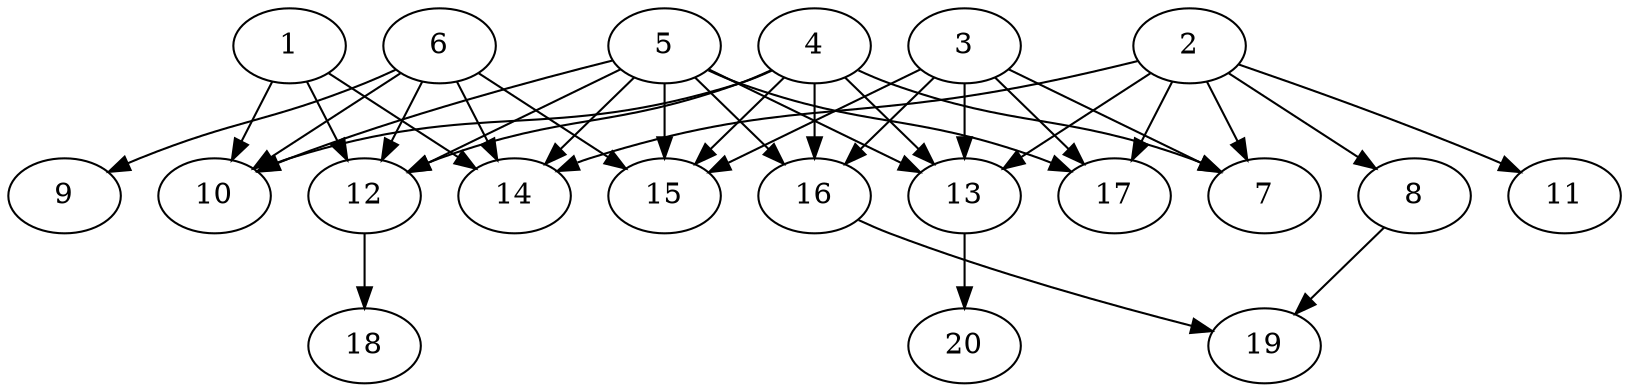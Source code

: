 // DAG automatically generated by daggen at Wed Jul 24 21:21:54 2019
// ./daggen --dot -n 20 --ccr 0.5 --fat 0.8 --regular 0.5 --density 0.6 --mindata 5242880 --maxdata 52428800 
digraph G {
  1 [size="59168768", alpha="0.09", expect_size="29584384"] 
  1 -> 10 [size ="29584384"]
  1 -> 12 [size ="29584384"]
  1 -> 14 [size ="29584384"]
  2 [size="71749632", alpha="0.01", expect_size="35874816"] 
  2 -> 7 [size ="35874816"]
  2 -> 8 [size ="35874816"]
  2 -> 11 [size ="35874816"]
  2 -> 13 [size ="35874816"]
  2 -> 14 [size ="35874816"]
  2 -> 17 [size ="35874816"]
  3 [size="13455360", alpha="0.20", expect_size="6727680"] 
  3 -> 7 [size ="6727680"]
  3 -> 13 [size ="6727680"]
  3 -> 15 [size ="6727680"]
  3 -> 16 [size ="6727680"]
  3 -> 17 [size ="6727680"]
  4 [size="85063680", alpha="0.02", expect_size="42531840"] 
  4 -> 7 [size ="42531840"]
  4 -> 10 [size ="42531840"]
  4 -> 12 [size ="42531840"]
  4 -> 13 [size ="42531840"]
  4 -> 15 [size ="42531840"]
  4 -> 16 [size ="42531840"]
  5 [size="81035264", alpha="0.06", expect_size="40517632"] 
  5 -> 10 [size ="40517632"]
  5 -> 12 [size ="40517632"]
  5 -> 13 [size ="40517632"]
  5 -> 14 [size ="40517632"]
  5 -> 15 [size ="40517632"]
  5 -> 16 [size ="40517632"]
  5 -> 17 [size ="40517632"]
  6 [size="37775360", alpha="0.03", expect_size="18887680"] 
  6 -> 9 [size ="18887680"]
  6 -> 10 [size ="18887680"]
  6 -> 12 [size ="18887680"]
  6 -> 14 [size ="18887680"]
  6 -> 15 [size ="18887680"]
  7 [size="94072832", alpha="0.02", expect_size="47036416"] 
  8 [size="47640576", alpha="0.12", expect_size="23820288"] 
  8 -> 19 [size ="23820288"]
  9 [size="77053952", alpha="0.07", expect_size="38526976"] 
  10 [size="49969152", alpha="0.19", expect_size="24984576"] 
  11 [size="89894912", alpha="0.17", expect_size="44947456"] 
  12 [size="37812224", alpha="0.08", expect_size="18906112"] 
  12 -> 18 [size ="18906112"]
  13 [size="41365504", alpha="0.20", expect_size="20682752"] 
  13 -> 20 [size ="20682752"]
  14 [size="40026112", alpha="0.14", expect_size="20013056"] 
  15 [size="49094656", alpha="0.03", expect_size="24547328"] 
  16 [size="78219264", alpha="0.01", expect_size="39109632"] 
  16 -> 19 [size ="39109632"]
  17 [size="94134272", alpha="0.16", expect_size="47067136"] 
  18 [size="101898240", alpha="0.01", expect_size="50949120"] 
  19 [size="62453760", alpha="0.07", expect_size="31226880"] 
  20 [size="93591552", alpha="0.16", expect_size="46795776"] 
}
